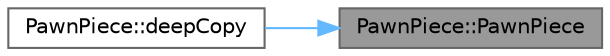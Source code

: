 digraph "PawnPiece::PawnPiece"
{
 // LATEX_PDF_SIZE
  bgcolor="transparent";
  edge [fontname=Helvetica,fontsize=10,labelfontname=Helvetica,labelfontsize=10];
  node [fontname=Helvetica,fontsize=10,shape=box,height=0.2,width=0.4];
  rankdir="RL";
  Node1 [id="Node000001",label="PawnPiece::PawnPiece",height=0.2,width=0.4,color="gray40", fillcolor="grey60", style="filled", fontcolor="black",tooltip="Constructor for PawnPiece."];
  Node1 -> Node2 [id="edge1_Node000001_Node000002",dir="back",color="steelblue1",style="solid",tooltip=" "];
  Node2 [id="Node000002",label="PawnPiece::deepCopy",height=0.2,width=0.4,color="grey40", fillcolor="white", style="filled",URL="$class_pawn_piece.html#a246b6f86ed7774491bbec0bd2f1e07d0",tooltip="Creates a deep copy of the pawn piece."];
}
